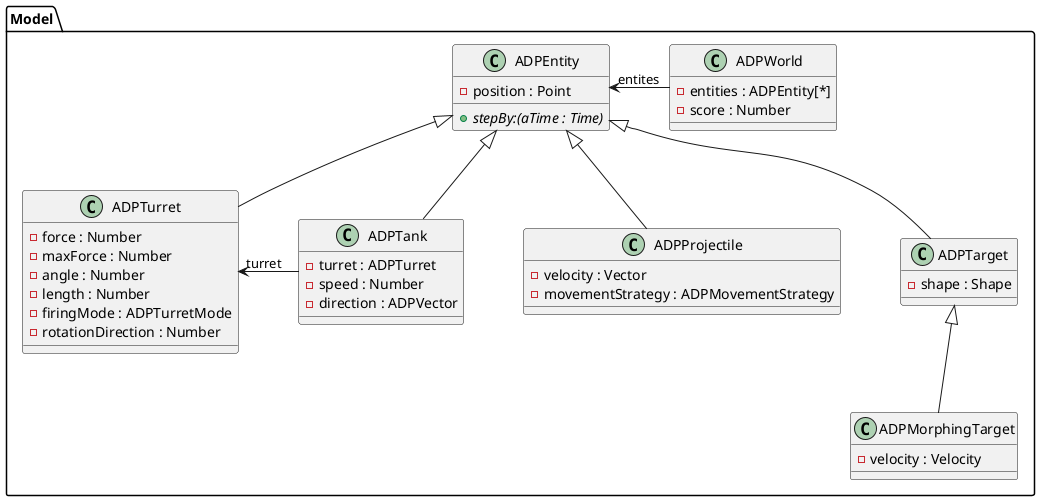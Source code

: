 @startuml

skinparam nodesep 60

package "Model" {

class ADPEntity {
	- position : Point
  {abstract} + stepBy:(aTime : Time)
}

class ADPMorphingTarget {
	- velocity : Velocity
}

class ADPTurret {
	- force : Number
	- maxForce : Number
	- angle : Number
	- length : Number
	- firingMode : ADPTurretMode
	- rotationDirection : Number
}

class ADPTank {
	- turret : ADPTurret
	- speed : Number
	- direction : ADPVector
}

class ADPWorld {
	- entities : ADPEntity[*]
	- score : Number
}

class ADPProjectile {
	- velocity : Vector
	- movementStrategy : ADPMovementStrategy
}

class ADPTarget {
	- shape : Shape
}

ADPEntity "entites" <- ADPWorld
ADPTurret "turret" <- ADPTank

ADPTarget <|-- ADPMorphingTarget
ADPEntity <|-- ADPTurret
ADPEntity <|-- ADPTank
ADPEntity <|-- ADPProjectile
ADPEntity <|-- ADPTarget


@enduml

}
